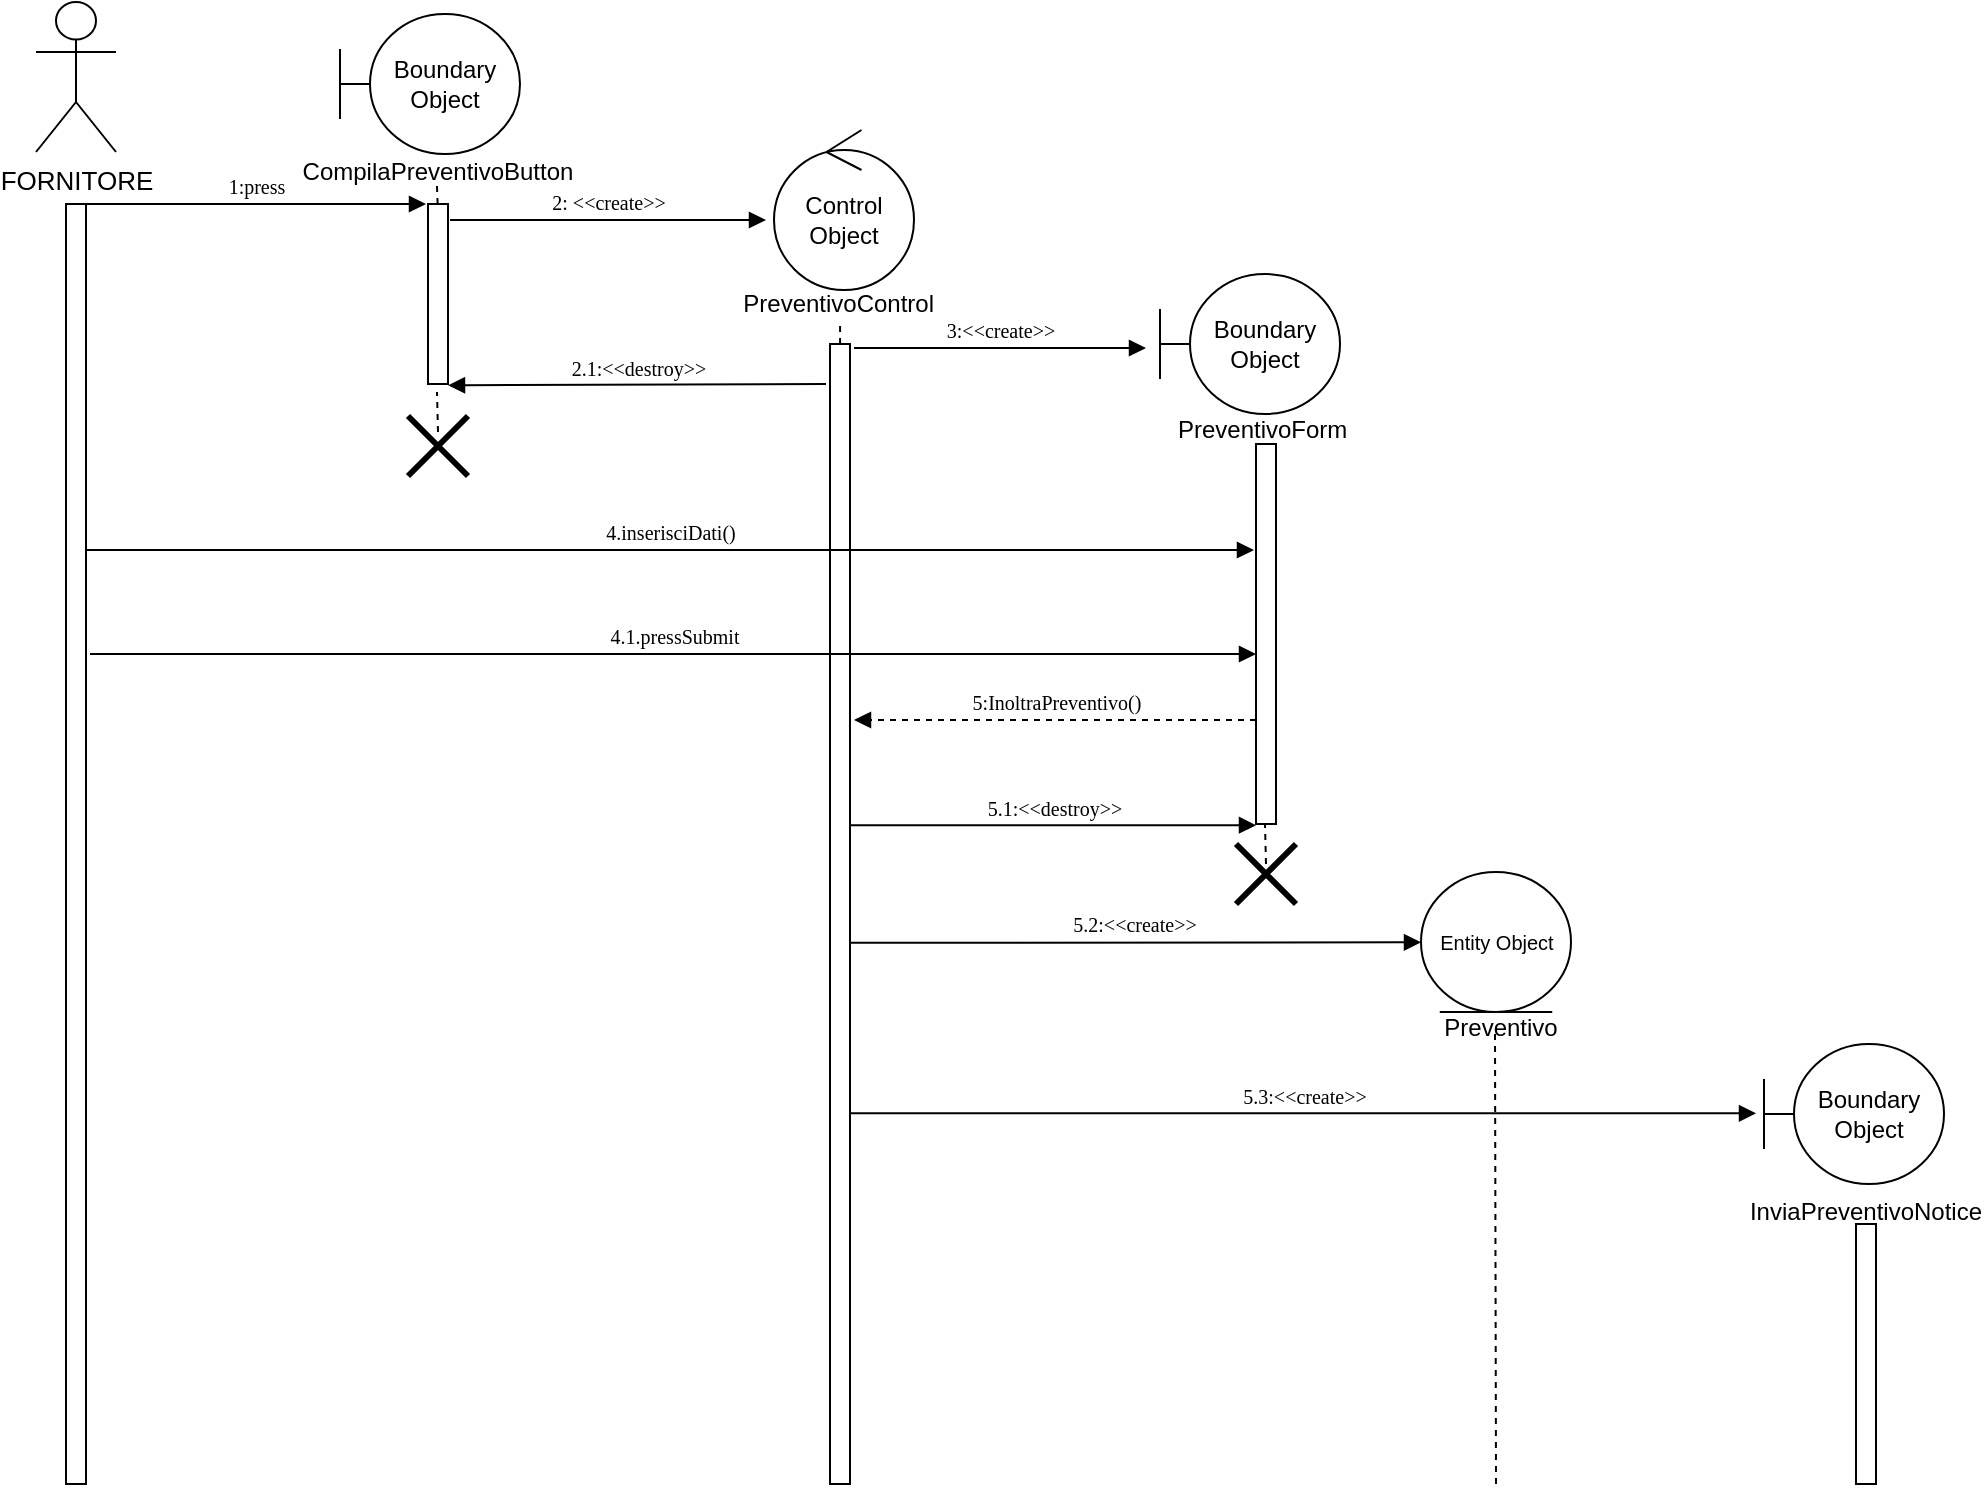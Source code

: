 <mxfile version="13.9.9" type="device"><diagram name="Page-1" id="13e1069c-82ec-6db2-03f1-153e76fe0fe0"><mxGraphModel dx="853" dy="493" grid="1" gridSize="10" guides="1" tooltips="1" connect="1" arrows="1" fold="1" page="1" pageScale="1" pageWidth="827" pageHeight="1169" background="#ffffff" math="0" shadow="0"><root><mxCell id="0"/><mxCell id="1" parent="0"/><mxCell id="7baba1c4bc27f4b0-16" value="" style="html=1;points=[];perimeter=orthogonalPerimeter;rounded=0;shadow=0;comic=0;labelBackgroundColor=none;strokeWidth=1;fontFamily=Verdana;fontSize=12;align=center;" parent="1" vertex="1"><mxGeometry x="740" y="300" width="10" height="190" as="geometry"/></mxCell><mxCell id="7baba1c4bc27f4b0-17" value="&lt;font style=&quot;font-size: 10px&quot;&gt;3:&amp;lt;&amp;lt;create&amp;gt;&amp;gt;&lt;/font&gt;" style="html=1;verticalAlign=bottom;endArrow=block;labelBackgroundColor=none;fontFamily=Verdana;fontSize=12;edgeStyle=elbowEdgeStyle;elbow=vertical;" parent="1" edge="1"><mxGeometry relative="1" as="geometry"><mxPoint x="539" y="252" as="sourcePoint"/><Array as="points"><mxPoint x="544" y="252"/></Array><mxPoint x="685" y="252" as="targetPoint"/></mxGeometry></mxCell><mxCell id="7baba1c4bc27f4b0-11" value="&lt;font style=&quot;font-size: 10px&quot;&gt;1:press&lt;/font&gt;" style="html=1;verticalAlign=bottom;endArrow=block;labelBackgroundColor=none;fontFamily=Verdana;fontSize=12;edgeStyle=elbowEdgeStyle;elbow=vertical;exitX=1;exitY=0;exitDx=0;exitDy=0;exitPerimeter=0;" parent="1" source="jc4aiM07zqN76LM2-ZPO-1" edge="1"><mxGeometry relative="1" as="geometry"><mxPoint x="184" y="180" as="sourcePoint"/><mxPoint x="325" y="180" as="targetPoint"/></mxGeometry></mxCell><mxCell id="jc4aiM07zqN76LM2-ZPO-1" value="" style="html=1;points=[];perimeter=orthogonalPerimeter;rounded=0;shadow=0;comic=0;labelBackgroundColor=none;strokeWidth=1;fontFamily=Verdana;fontSize=12;align=center;" parent="1" vertex="1"><mxGeometry x="145" y="180" width="10" height="640" as="geometry"/></mxCell><mxCell id="jc4aiM07zqN76LM2-ZPO-2" value="&lt;font style=&quot;font-size: 13px&quot;&gt;FORNITORE&lt;/font&gt;" style="shape=umlActor;verticalLabelPosition=bottom;verticalAlign=top;html=1;outlineConnect=0;" parent="1" vertex="1"><mxGeometry x="130" y="79" width="40" height="75" as="geometry"/></mxCell><mxCell id="jc4aiM07zqN76LM2-ZPO-9" value="" style="html=1;points=[];perimeter=orthogonalPerimeter;rounded=0;shadow=0;comic=0;labelBackgroundColor=none;strokeWidth=1;fontFamily=Verdana;fontSize=12;align=center;" parent="1" vertex="1"><mxGeometry x="527" y="250" width="10" height="570" as="geometry"/></mxCell><mxCell id="jc4aiM07zqN76LM2-ZPO-12" value="" style="endArrow=none;dashed=1;html=1;" parent="1" edge="1"><mxGeometry width="50" height="50" relative="1" as="geometry"><mxPoint x="331" y="294" as="sourcePoint"/><mxPoint x="330.5" y="274" as="targetPoint"/></mxGeometry></mxCell><mxCell id="jc4aiM07zqN76LM2-ZPO-13" value="Boundary Object" style="shape=umlBoundary;whiteSpace=wrap;html=1;" parent="1" vertex="1"><mxGeometry x="282" y="85" width="90" height="70" as="geometry"/></mxCell><mxCell id="jc4aiM07zqN76LM2-ZPO-16" value="CompilaPreventivoButton" style="text;align=center;fontStyle=0;verticalAlign=middle;spacingLeft=3;spacingRight=3;strokeColor=none;rotatable=0;points=[[0,0.5],[1,0.5]];portConstraint=eastwest;" parent="1" vertex="1"><mxGeometry x="266" y="150" width="130" height="26" as="geometry"/></mxCell><mxCell id="jc4aiM07zqN76LM2-ZPO-18" value="Control Object" style="ellipse;shape=umlControl;whiteSpace=wrap;html=1;" parent="1" vertex="1"><mxGeometry x="499" y="143" width="70" height="80" as="geometry"/></mxCell><mxCell id="jc4aiM07zqN76LM2-ZPO-19" value="&lt;font style=&quot;font-size: 10px&quot;&gt;2: &amp;lt;&amp;lt;create&amp;gt;&amp;gt;&lt;/font&gt;" style="html=1;verticalAlign=bottom;endArrow=block;labelBackgroundColor=none;fontFamily=Verdana;fontSize=12;edgeStyle=elbowEdgeStyle;elbow=vertical;" parent="1" edge="1"><mxGeometry relative="1" as="geometry"><mxPoint x="337" y="188" as="sourcePoint"/><mxPoint x="495" y="188" as="targetPoint"/></mxGeometry></mxCell><mxCell id="jc4aiM07zqN76LM2-ZPO-20" value="PreventivoControl " style="text;align=center;fontStyle=0;verticalAlign=middle;spacingLeft=3;spacingRight=3;strokeColor=none;rotatable=0;points=[[0,0.5],[1,0.5]];portConstraint=eastwest;" parent="1" vertex="1"><mxGeometry x="473" y="211" width="120" height="36" as="geometry"/></mxCell><mxCell id="jc4aiM07zqN76LM2-ZPO-23" value="" style="shape=umlDestroy;whiteSpace=wrap;html=1;strokeWidth=3;" parent="1" vertex="1"><mxGeometry x="316" y="286" width="30" height="30" as="geometry"/></mxCell><mxCell id="jc4aiM07zqN76LM2-ZPO-25" value="Boundary Object" style="shape=umlBoundary;whiteSpace=wrap;html=1;" parent="1" vertex="1"><mxGeometry x="692" y="215" width="90" height="70" as="geometry"/></mxCell><mxCell id="jc4aiM07zqN76LM2-ZPO-26" value="PreventivoForm " style="text;align=center;fontStyle=0;verticalAlign=middle;spacingLeft=3;spacingRight=3;strokeColor=none;rotatable=0;points=[[0,0.5],[1,0.5]];portConstraint=eastwest;" parent="1" vertex="1"><mxGeometry x="685" y="274" width="120" height="36" as="geometry"/></mxCell><mxCell id="jc4aiM07zqN76LM2-ZPO-28" value="&lt;span style=&quot;font-size: 10px&quot;&gt;4.inserisciDati()&lt;/span&gt;" style="html=1;verticalAlign=bottom;endArrow=block;labelBackgroundColor=none;fontFamily=Verdana;fontSize=12;edgeStyle=elbowEdgeStyle;elbow=vertical;" parent="1" edge="1"><mxGeometry relative="1" as="geometry"><mxPoint x="155" y="353" as="sourcePoint"/><Array as="points"><mxPoint x="168" y="353"/></Array><mxPoint x="739" y="353" as="targetPoint"/></mxGeometry></mxCell><mxCell id="jc4aiM07zqN76LM2-ZPO-29" value="&lt;span style=&quot;font-size: 10px&quot;&gt;4.1.pressSubmit&lt;/span&gt;" style="html=1;verticalAlign=bottom;endArrow=block;labelBackgroundColor=none;fontFamily=Verdana;fontSize=12;edgeStyle=elbowEdgeStyle;elbow=vertical;" parent="1" edge="1"><mxGeometry relative="1" as="geometry"><mxPoint x="157" y="405" as="sourcePoint"/><Array as="points"/><mxPoint x="740" y="405.07" as="targetPoint"/></mxGeometry></mxCell><mxCell id="jc4aiM07zqN76LM2-ZPO-42" value="" style="endArrow=none;dashed=1;html=1;" parent="1" edge="1"><mxGeometry width="50" height="50" relative="1" as="geometry"><mxPoint x="745" y="510" as="sourcePoint"/><mxPoint x="744.5" y="490" as="targetPoint"/></mxGeometry></mxCell><mxCell id="jc4aiM07zqN76LM2-ZPO-43" value="" style="shape=umlDestroy;whiteSpace=wrap;html=1;strokeWidth=3;" parent="1" vertex="1"><mxGeometry x="730" y="500" width="30" height="30" as="geometry"/></mxCell><mxCell id="jc4aiM07zqN76LM2-ZPO-45" value="Entity Object" style="ellipse;shape=umlEntity;whiteSpace=wrap;html=1;fontSize=10;" parent="1" vertex="1"><mxGeometry x="822.5" y="514" width="75" height="70" as="geometry"/></mxCell><mxCell id="jc4aiM07zqN76LM2-ZPO-46" value="Preventivo" style="text;align=center;fontStyle=0;verticalAlign=middle;spacingLeft=3;spacingRight=3;strokeColor=none;rotatable=0;points=[[0,0.5],[1,0.5]];portConstraint=eastwest;fontSize=12;" parent="1" vertex="1"><mxGeometry x="822.5" y="578" width="80" height="26" as="geometry"/></mxCell><mxCell id="jc4aiM07zqN76LM2-ZPO-50" value="Boundary Object" style="shape=umlBoundary;whiteSpace=wrap;html=1;fontSize=12;" parent="1" vertex="1"><mxGeometry x="994" y="600" width="90" height="70" as="geometry"/></mxCell><mxCell id="jc4aiM07zqN76LM2-ZPO-51" value="InviaPreventivoNotice" style="text;align=center;fontStyle=0;verticalAlign=middle;spacingLeft=3;spacingRight=3;strokeColor=none;rotatable=0;points=[[0,0.5],[1,0.5]];portConstraint=eastwest;fontSize=12;" parent="1" vertex="1"><mxGeometry x="985" y="670" width="120" height="26" as="geometry"/></mxCell><mxCell id="jc4aiM07zqN76LM2-ZPO-52" value="" style="endArrow=none;dashed=1;html=1;fontSize=12;" parent="1" edge="1"><mxGeometry width="50" height="50" relative="1" as="geometry"><mxPoint x="860" y="820" as="sourcePoint"/><mxPoint x="859.5" y="594" as="targetPoint"/></mxGeometry></mxCell><mxCell id="jc4aiM07zqN76LM2-ZPO-53" value="" style="html=1;points=[];perimeter=orthogonalPerimeter;rounded=0;shadow=0;comic=0;labelBackgroundColor=none;strokeWidth=1;fontFamily=Verdana;fontSize=12;align=center;" parent="1" vertex="1"><mxGeometry x="1040" y="690" width="10" height="130" as="geometry"/></mxCell><mxCell id="jc4aiM07zqN76LM2-ZPO-66" value="&lt;span style=&quot;font-size: 10px&quot;&gt;5:InoltraPreventivo()&lt;/span&gt;" style="html=1;verticalAlign=bottom;endArrow=block;labelBackgroundColor=none;fontFamily=Verdana;fontSize=12;edgeStyle=elbowEdgeStyle;elbow=vertical;dashed=1;" parent="1" edge="1"><mxGeometry relative="1" as="geometry"><mxPoint x="740" y="438" as="sourcePoint"/><Array as="points"><mxPoint x="685" y="438"/><mxPoint x="645" y="438"/><mxPoint x="625" y="433"/><mxPoint x="715" y="433"/></Array><mxPoint x="539" y="438" as="targetPoint"/></mxGeometry></mxCell><mxCell id="SamqZkNg2fyeeJ8hoe6C-2" value="" style="endArrow=none;dashed=1;html=1;entryX=0.517;entryY=0.806;entryDx=0;entryDy=0;entryPerimeter=0;" parent="1" edge="1"><mxGeometry width="50" height="50" relative="1" as="geometry"><mxPoint x="532.04" y="250" as="sourcePoint"/><mxPoint x="532.04" y="240.016" as="targetPoint"/></mxGeometry></mxCell><mxCell id="SamqZkNg2fyeeJ8hoe6C-3" value="" style="endArrow=none;dashed=1;html=1;" parent="1" edge="1"><mxGeometry width="50" height="50" relative="1" as="geometry"><mxPoint x="330.481" y="171" as="sourcePoint"/><mxPoint x="331" y="185" as="targetPoint"/></mxGeometry></mxCell><mxCell id="jc4aiM07zqN76LM2-ZPO-8" value="" style="html=1;points=[];perimeter=orthogonalPerimeter;rounded=0;shadow=0;comic=0;labelBackgroundColor=none;strokeWidth=1;fontFamily=Verdana;fontSize=12;align=center;" parent="1" vertex="1"><mxGeometry x="326" y="180" width="10" height="90" as="geometry"/></mxCell><mxCell id="LnOUq1L4DOFyArqPl6fJ-2" value="&lt;span style=&quot;font-size: 10px&quot;&gt;2.1:&amp;lt;&amp;lt;destroy&amp;gt;&amp;gt;&lt;/span&gt;" style="html=1;verticalAlign=bottom;endArrow=block;labelBackgroundColor=none;fontFamily=Verdana;fontSize=12;edgeStyle=elbowEdgeStyle;elbow=vertical;exitX=-0.2;exitY=0.035;exitDx=0;exitDy=0;exitPerimeter=0;" parent="1" source="jc4aiM07zqN76LM2-ZPO-9" edge="1"><mxGeometry relative="1" as="geometry"><mxPoint x="476" y="270" as="sourcePoint"/><Array as="points"><mxPoint x="488" y="270.66"/></Array><mxPoint x="336" y="271" as="targetPoint"/></mxGeometry></mxCell><mxCell id="LnOUq1L4DOFyArqPl6fJ-3" value="&lt;span style=&quot;font-size: 10px&quot;&gt;5.3:&amp;lt;&amp;lt;create&amp;gt;&amp;gt;&lt;/span&gt;" style="html=1;verticalAlign=bottom;endArrow=block;labelBackgroundColor=none;fontFamily=Verdana;fontSize=12;edgeStyle=elbowEdgeStyle;elbow=vertical;" parent="1" edge="1"><mxGeometry relative="1" as="geometry"><mxPoint x="537" y="634.68" as="sourcePoint"/><Array as="points"><mxPoint x="873" y="634.68"/><mxPoint x="550" y="614.68"/></Array><mxPoint x="990" y="635" as="targetPoint"/></mxGeometry></mxCell><mxCell id="LnOUq1L4DOFyArqPl6fJ-4" value="&lt;span style=&quot;font-size: 10px&quot;&gt;5.2:&amp;lt;&amp;lt;create&amp;gt;&amp;gt;&lt;/span&gt;" style="html=1;verticalAlign=bottom;endArrow=block;labelBackgroundColor=none;fontFamily=Verdana;fontSize=12;edgeStyle=elbowEdgeStyle;elbow=vertical;exitX=0.968;exitY=0.499;exitDx=0;exitDy=0;exitPerimeter=0;" parent="1" edge="1"><mxGeometry relative="1" as="geometry"><mxPoint x="536.68" y="549.4" as="sourcePoint"/><Array as="points"><mxPoint x="544.5" y="549.14"/></Array><mxPoint x="822.5" y="549.52" as="targetPoint"/></mxGeometry></mxCell><mxCell id="LnOUq1L4DOFyArqPl6fJ-5" value="&lt;span style=&quot;font-size: 10px&quot;&gt;5.1:&amp;lt;&amp;lt;destroy&amp;gt;&amp;gt;&lt;/span&gt;" style="html=1;verticalAlign=bottom;endArrow=block;labelBackgroundColor=none;fontFamily=Verdana;fontSize=12;edgeStyle=elbowEdgeStyle;elbow=vertical;exitX=1.046;exitY=0.401;exitDx=0;exitDy=0;exitPerimeter=0;" parent="1" edge="1"><mxGeometry relative="1" as="geometry"><mxPoint x="537.46" y="490.6" as="sourcePoint"/><Array as="points"><mxPoint x="467" y="490.62"/></Array><mxPoint x="740" y="491" as="targetPoint"/></mxGeometry></mxCell></root></mxGraphModel></diagram></mxfile>